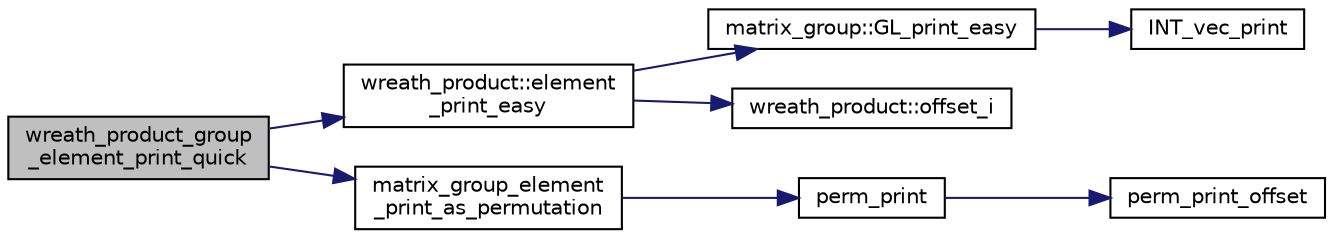 digraph "wreath_product_group_element_print_quick"
{
  edge [fontname="Helvetica",fontsize="10",labelfontname="Helvetica",labelfontsize="10"];
  node [fontname="Helvetica",fontsize="10",shape=record];
  rankdir="LR";
  Node175 [label="wreath_product_group\l_element_print_quick",height=0.2,width=0.4,color="black", fillcolor="grey75", style="filled", fontcolor="black"];
  Node175 -> Node176 [color="midnightblue",fontsize="10",style="solid",fontname="Helvetica"];
  Node176 [label="wreath_product::element\l_print_easy",height=0.2,width=0.4,color="black", fillcolor="white", style="filled",URL="$d8/dfa/classwreath__product.html#aa1e82da5d4c019c0756b8ebf417ee9dc"];
  Node176 -> Node177 [color="midnightblue",fontsize="10",style="solid",fontname="Helvetica"];
  Node177 [label="matrix_group::GL_print_easy",height=0.2,width=0.4,color="black", fillcolor="white", style="filled",URL="$d3/ded/classmatrix__group.html#a3e6f5c276210e8132523150fad82c57e"];
  Node177 -> Node178 [color="midnightblue",fontsize="10",style="solid",fontname="Helvetica"];
  Node178 [label="INT_vec_print",height=0.2,width=0.4,color="black", fillcolor="white", style="filled",URL="$df/dbf/sajeeb_8_c.html#a79a5901af0b47dd0d694109543c027fe"];
  Node176 -> Node179 [color="midnightblue",fontsize="10",style="solid",fontname="Helvetica"];
  Node179 [label="wreath_product::offset_i",height=0.2,width=0.4,color="black", fillcolor="white", style="filled",URL="$d8/dfa/classwreath__product.html#a081d6eed767bdd84bc74e555815641c6"];
  Node175 -> Node180 [color="midnightblue",fontsize="10",style="solid",fontname="Helvetica"];
  Node180 [label="matrix_group_element\l_print_as_permutation",height=0.2,width=0.4,color="black", fillcolor="white", style="filled",URL="$dc/dd4/group__actions_8h.html#a91ca957e7be142f650a23cba99fb20a7"];
  Node180 -> Node181 [color="midnightblue",fontsize="10",style="solid",fontname="Helvetica"];
  Node181 [label="perm_print",height=0.2,width=0.4,color="black", fillcolor="white", style="filled",URL="$d2/d7c/combinatorics_8_c.html#a2c7eee1361109e8c5b94921589815194"];
  Node181 -> Node182 [color="midnightblue",fontsize="10",style="solid",fontname="Helvetica"];
  Node182 [label="perm_print_offset",height=0.2,width=0.4,color="black", fillcolor="white", style="filled",URL="$d2/d7c/combinatorics_8_c.html#ab87deef2ba9e4d2ce386a19eeaffecf3"];
}
